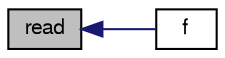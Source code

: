 digraph "read"
{
  bgcolor="transparent";
  edge [fontname="FreeSans",fontsize="10",labelfontname="FreeSans",labelfontsize="10"];
  node [fontname="FreeSans",fontsize="10",shape=record];
  rankdir="LR";
  Node2175 [label="read",height=0.2,width=0.4,color="black", fillcolor="grey75", style="filled", fontcolor="black"];
  Node2175 -> Node2176 [dir="back",color="midnightblue",fontsize="10",style="solid",fontname="FreeSans"];
  Node2176 [label="f",height=0.2,width=0.4,color="black",URL="$a30774.html#a8509709653cbdddd597a30164dfe65dc",tooltip="Return the damping function. "];
}
